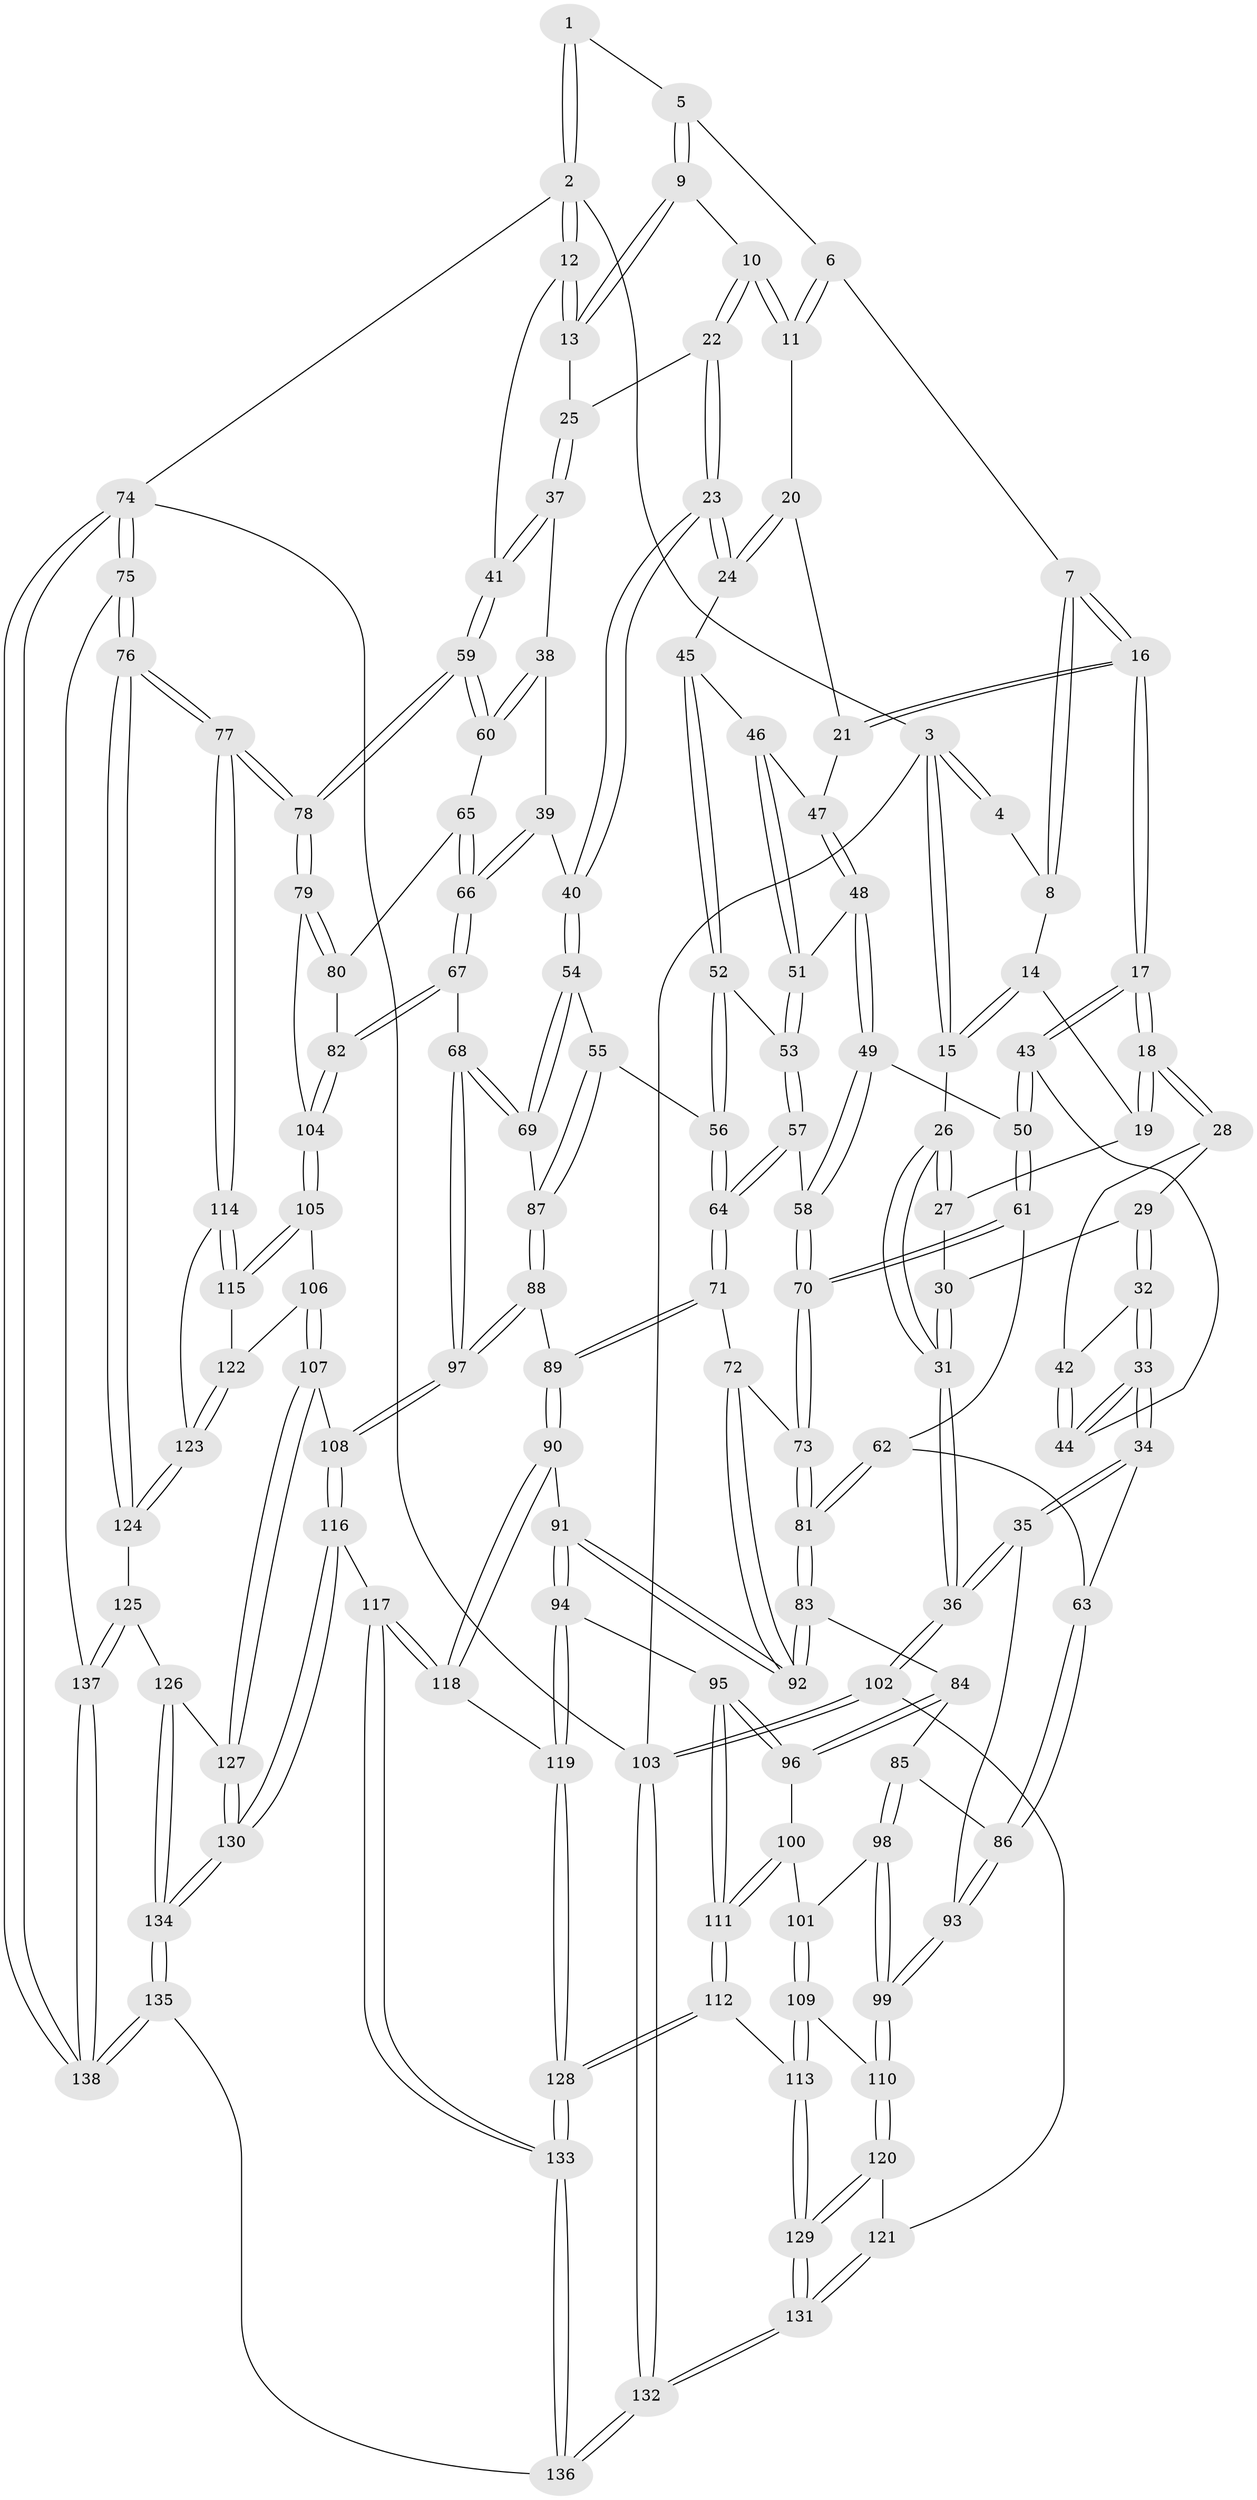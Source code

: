 // Generated by graph-tools (version 1.1) at 2025/38/03/09/25 02:38:47]
// undirected, 138 vertices, 342 edges
graph export_dot {
graph [start="1"]
  node [color=gray90,style=filled];
  1 [pos="+0.8026467560126284+0"];
  2 [pos="+1+0"];
  3 [pos="+0+0"];
  4 [pos="+0.316909034554541+0"];
  5 [pos="+0.7475013577486704+0"];
  6 [pos="+0.549779522853697+0.07995802804969891"];
  7 [pos="+0.33976977276416875+0.03518597060783004"];
  8 [pos="+0.3183898540626074+0"];
  9 [pos="+0.7174219498437026+0.10683902613310736"];
  10 [pos="+0.6979670377504059+0.1539119670845274"];
  11 [pos="+0.5553019118994144+0.1718476135790427"];
  12 [pos="+1+0"];
  13 [pos="+0.847287856282468+0.20704696269771744"];
  14 [pos="+0.14532548412890228+0.11134972444693353"];
  15 [pos="+0+0"];
  16 [pos="+0.3707898725460931+0.2152485525244434"];
  17 [pos="+0.3189394534010419+0.2625553895190681"];
  18 [pos="+0.28520435577082026+0.2595165867723517"];
  19 [pos="+0.12431408693967183+0.16856226177362335"];
  20 [pos="+0.5524268489153019+0.17534428732689752"];
  21 [pos="+0.38624771040417166+0.22183064174951134"];
  22 [pos="+0.7001716694848729+0.1805492730236569"];
  23 [pos="+0.6440943799448784+0.3272548124419389"];
  24 [pos="+0.6169040475630606+0.3269677585296645"];
  25 [pos="+0.8154947974638924+0.264932981213602"];
  26 [pos="+0+0.12735802906041802"];
  27 [pos="+0.11024136509885558+0.1820563109159555"];
  28 [pos="+0.22559054650195676+0.2763521142608232"];
  29 [pos="+0.12896655371346638+0.2580529478487261"];
  30 [pos="+0.10860797180800551+0.20891453935522988"];
  31 [pos="+0+0.4672126839061814"];
  32 [pos="+0.11987303711723352+0.3419979983761201"];
  33 [pos="+0.07393050197229546+0.4272969453785398"];
  34 [pos="+0.016291869016752523+0.4664200901478813"];
  35 [pos="+0+0.5000410116567579"];
  36 [pos="+0+0.5034365230334841"];
  37 [pos="+0.8200916533199328+0.30836307947950153"];
  38 [pos="+0.8089457293126716+0.3650523363404612"];
  39 [pos="+0.7454771735839892+0.39429596490494495"];
  40 [pos="+0.7346830866498831+0.39586761010888794"];
  41 [pos="+1+0.05689607406825826"];
  42 [pos="+0.1821750335279664+0.3111065484236779"];
  43 [pos="+0.2901944985728031+0.39235375713584175"];
  44 [pos="+0.23252445994765422+0.39834916364191547"];
  45 [pos="+0.5931123147193862+0.335629102912168"];
  46 [pos="+0.5368499375455946+0.32369428918082843"];
  47 [pos="+0.39033354892952776+0.226222492332984"];
  48 [pos="+0.437884277568363+0.3896021182402224"];
  49 [pos="+0.36004177608786603+0.42883034194584335"];
  50 [pos="+0.3095773080987217+0.42919479571989183"];
  51 [pos="+0.46014467568847167+0.40082448642158625"];
  52 [pos="+0.5661041673035655+0.39901099841057575"];
  53 [pos="+0.480205761624134+0.44777567555901"];
  54 [pos="+0.6860247080387812+0.5018675189034744"];
  55 [pos="+0.6783800629389017+0.5063926127969439"];
  56 [pos="+0.5811730715829839+0.49887615670410546"];
  57 [pos="+0.47373515388056+0.4815297451847331"];
  58 [pos="+0.4617943454687347+0.48314156086653914"];
  59 [pos="+1+0.3874460043705701"];
  60 [pos="+0.9513522491811844+0.41338299017389313"];
  61 [pos="+0.3081359749614157+0.4521287884427673"];
  62 [pos="+0.2982671122403181+0.4751630388722889"];
  63 [pos="+0.27345006877558503+0.5199266579541062"];
  64 [pos="+0.5227185574925347+0.5331998101634695"];
  65 [pos="+0.8917690779154643+0.5041527655073335"];
  66 [pos="+0.8404057729680782+0.5429532506340307"];
  67 [pos="+0.8207564701277548+0.6084241891109778"];
  68 [pos="+0.7983324856194429+0.6134902716149492"];
  69 [pos="+0.7898625970319532+0.6077741398978963"];
  70 [pos="+0.40155476828703174+0.5254892085862802"];
  71 [pos="+0.5202890577666605+0.5557390749327077"];
  72 [pos="+0.5101884853523844+0.5640708517212617"];
  73 [pos="+0.3944939789639065+0.5807877612010569"];
  74 [pos="+1+1"];
  75 [pos="+1+0.8989731964086631"];
  76 [pos="+1+0.8942573455641856"];
  77 [pos="+1+0.7652335549546367"];
  78 [pos="+1+0.5684923494943093"];
  79 [pos="+1+0.6053318629097764"];
  80 [pos="+0.9176598143721263+0.5479977817478211"];
  81 [pos="+0.3920164898962822+0.5839502510467723"];
  82 [pos="+0.8668907221792806+0.6327300962236204"];
  83 [pos="+0.3827917640147766+0.5998546257846001"];
  84 [pos="+0.3366034785425566+0.6144618332156182"];
  85 [pos="+0.27857699527319146+0.6054551356796335"];
  86 [pos="+0.27229789737986043+0.5996575238191298"];
  87 [pos="+0.635690625988098+0.6217658299502793"];
  88 [pos="+0.6163431528426573+0.6497238605189"];
  89 [pos="+0.6077952279937071+0.6514447489297404"];
  90 [pos="+0.6047120992602332+0.655017112448766"];
  91 [pos="+0.4576201552708499+0.6781932785838769"];
  92 [pos="+0.45710118864107524+0.6759717695975493"];
  93 [pos="+0.150025116374169+0.6196057255267138"];
  94 [pos="+0.4444279181722901+0.7352222741492606"];
  95 [pos="+0.42221585673194845+0.7379654718703416"];
  96 [pos="+0.3605160686827052+0.6958223949590167"];
  97 [pos="+0.7305222296171235+0.7249699899495629"];
  98 [pos="+0.2744426815393366+0.6645457541325563"];
  99 [pos="+0.1710681065485899+0.715777657043845"];
  100 [pos="+0.3206156951941417+0.712302936021219"];
  101 [pos="+0.27760272940557257+0.6865044497436598"];
  102 [pos="+0+0.5586833338670858"];
  103 [pos="+0+1"];
  104 [pos="+0.8955975863884414+0.6522233586185985"];
  105 [pos="+0.8956018535093077+0.6710665393854439"];
  106 [pos="+0.8837311716382288+0.7373809111144867"];
  107 [pos="+0.7779982746336112+0.7630415285540401"];
  108 [pos="+0.7316055348775993+0.7310107334719111"];
  109 [pos="+0.2422741814017468+0.7628732584448954"];
  110 [pos="+0.17153643748496902+0.7285046543003282"];
  111 [pos="+0.3187737783856269+0.810727328648498"];
  112 [pos="+0.2928570705744751+0.8419595804449344"];
  113 [pos="+0.2887526028099464+0.8414024797625417"];
  114 [pos="+1+0.7758791026080877"];
  115 [pos="+1+0.7715711534331239"];
  116 [pos="+0.6525606614330709+0.8239701067701796"];
  117 [pos="+0.5908893419568221+0.819679930483271"];
  118 [pos="+0.5626656496573521+0.7737448441527596"];
  119 [pos="+0.4563955640838218+0.7480395696682095"];
  120 [pos="+0.12442126711436206+0.7674949623077123"];
  121 [pos="+0.09786592459248449+0.7721479594780483"];
  122 [pos="+0.8879789047517097+0.7441980491007795"];
  123 [pos="+0.9004033981497694+0.8451008794539219"];
  124 [pos="+0.8917329410399095+0.8636013804058486"];
  125 [pos="+0.8867267391967236+0.8707627010124741"];
  126 [pos="+0.8651103083212784+0.8731072944881182"];
  127 [pos="+0.782313446962879+0.7771237028231199"];
  128 [pos="+0.4374184110806517+0.9854590735976241"];
  129 [pos="+0.20819330107409345+0.8835219488925454"];
  130 [pos="+0.7323608451168497+0.9384330492836892"];
  131 [pos="+0+1"];
  132 [pos="+0+1"];
  133 [pos="+0.458119710702697+1"];
  134 [pos="+0.7387266933862592+0.954674636129155"];
  135 [pos="+0.687063160111001+1"];
  136 [pos="+0.47748454420143627+1"];
  137 [pos="+0.9205258383700398+0.9231550808964587"];
  138 [pos="+0.9125583215665074+1"];
  1 -- 2;
  1 -- 2;
  1 -- 5;
  2 -- 3;
  2 -- 12;
  2 -- 12;
  2 -- 74;
  3 -- 4;
  3 -- 4;
  3 -- 15;
  3 -- 15;
  3 -- 103;
  4 -- 8;
  5 -- 6;
  5 -- 9;
  5 -- 9;
  6 -- 7;
  6 -- 11;
  6 -- 11;
  7 -- 8;
  7 -- 8;
  7 -- 16;
  7 -- 16;
  8 -- 14;
  9 -- 10;
  9 -- 13;
  9 -- 13;
  10 -- 11;
  10 -- 11;
  10 -- 22;
  10 -- 22;
  11 -- 20;
  12 -- 13;
  12 -- 13;
  12 -- 41;
  13 -- 25;
  14 -- 15;
  14 -- 15;
  14 -- 19;
  15 -- 26;
  16 -- 17;
  16 -- 17;
  16 -- 21;
  16 -- 21;
  17 -- 18;
  17 -- 18;
  17 -- 43;
  17 -- 43;
  18 -- 19;
  18 -- 19;
  18 -- 28;
  18 -- 28;
  19 -- 27;
  20 -- 21;
  20 -- 24;
  20 -- 24;
  21 -- 47;
  22 -- 23;
  22 -- 23;
  22 -- 25;
  23 -- 24;
  23 -- 24;
  23 -- 40;
  23 -- 40;
  24 -- 45;
  25 -- 37;
  25 -- 37;
  26 -- 27;
  26 -- 27;
  26 -- 31;
  26 -- 31;
  27 -- 30;
  28 -- 29;
  28 -- 42;
  29 -- 30;
  29 -- 32;
  29 -- 32;
  30 -- 31;
  30 -- 31;
  31 -- 36;
  31 -- 36;
  32 -- 33;
  32 -- 33;
  32 -- 42;
  33 -- 34;
  33 -- 34;
  33 -- 44;
  33 -- 44;
  34 -- 35;
  34 -- 35;
  34 -- 63;
  35 -- 36;
  35 -- 36;
  35 -- 93;
  36 -- 102;
  36 -- 102;
  37 -- 38;
  37 -- 41;
  37 -- 41;
  38 -- 39;
  38 -- 60;
  38 -- 60;
  39 -- 40;
  39 -- 66;
  39 -- 66;
  40 -- 54;
  40 -- 54;
  41 -- 59;
  41 -- 59;
  42 -- 44;
  42 -- 44;
  43 -- 44;
  43 -- 50;
  43 -- 50;
  45 -- 46;
  45 -- 52;
  45 -- 52;
  46 -- 47;
  46 -- 51;
  46 -- 51;
  47 -- 48;
  47 -- 48;
  48 -- 49;
  48 -- 49;
  48 -- 51;
  49 -- 50;
  49 -- 58;
  49 -- 58;
  50 -- 61;
  50 -- 61;
  51 -- 53;
  51 -- 53;
  52 -- 53;
  52 -- 56;
  52 -- 56;
  53 -- 57;
  53 -- 57;
  54 -- 55;
  54 -- 69;
  54 -- 69;
  55 -- 56;
  55 -- 87;
  55 -- 87;
  56 -- 64;
  56 -- 64;
  57 -- 58;
  57 -- 64;
  57 -- 64;
  58 -- 70;
  58 -- 70;
  59 -- 60;
  59 -- 60;
  59 -- 78;
  59 -- 78;
  60 -- 65;
  61 -- 62;
  61 -- 70;
  61 -- 70;
  62 -- 63;
  62 -- 81;
  62 -- 81;
  63 -- 86;
  63 -- 86;
  64 -- 71;
  64 -- 71;
  65 -- 66;
  65 -- 66;
  65 -- 80;
  66 -- 67;
  66 -- 67;
  67 -- 68;
  67 -- 82;
  67 -- 82;
  68 -- 69;
  68 -- 69;
  68 -- 97;
  68 -- 97;
  69 -- 87;
  70 -- 73;
  70 -- 73;
  71 -- 72;
  71 -- 89;
  71 -- 89;
  72 -- 73;
  72 -- 92;
  72 -- 92;
  73 -- 81;
  73 -- 81;
  74 -- 75;
  74 -- 75;
  74 -- 138;
  74 -- 138;
  74 -- 103;
  75 -- 76;
  75 -- 76;
  75 -- 137;
  76 -- 77;
  76 -- 77;
  76 -- 124;
  76 -- 124;
  77 -- 78;
  77 -- 78;
  77 -- 114;
  77 -- 114;
  78 -- 79;
  78 -- 79;
  79 -- 80;
  79 -- 80;
  79 -- 104;
  80 -- 82;
  81 -- 83;
  81 -- 83;
  82 -- 104;
  82 -- 104;
  83 -- 84;
  83 -- 92;
  83 -- 92;
  84 -- 85;
  84 -- 96;
  84 -- 96;
  85 -- 86;
  85 -- 98;
  85 -- 98;
  86 -- 93;
  86 -- 93;
  87 -- 88;
  87 -- 88;
  88 -- 89;
  88 -- 97;
  88 -- 97;
  89 -- 90;
  89 -- 90;
  90 -- 91;
  90 -- 118;
  90 -- 118;
  91 -- 92;
  91 -- 92;
  91 -- 94;
  91 -- 94;
  93 -- 99;
  93 -- 99;
  94 -- 95;
  94 -- 119;
  94 -- 119;
  95 -- 96;
  95 -- 96;
  95 -- 111;
  95 -- 111;
  96 -- 100;
  97 -- 108;
  97 -- 108;
  98 -- 99;
  98 -- 99;
  98 -- 101;
  99 -- 110;
  99 -- 110;
  100 -- 101;
  100 -- 111;
  100 -- 111;
  101 -- 109;
  101 -- 109;
  102 -- 103;
  102 -- 103;
  102 -- 121;
  103 -- 132;
  103 -- 132;
  104 -- 105;
  104 -- 105;
  105 -- 106;
  105 -- 115;
  105 -- 115;
  106 -- 107;
  106 -- 107;
  106 -- 122;
  107 -- 108;
  107 -- 127;
  107 -- 127;
  108 -- 116;
  108 -- 116;
  109 -- 110;
  109 -- 113;
  109 -- 113;
  110 -- 120;
  110 -- 120;
  111 -- 112;
  111 -- 112;
  112 -- 113;
  112 -- 128;
  112 -- 128;
  113 -- 129;
  113 -- 129;
  114 -- 115;
  114 -- 115;
  114 -- 123;
  115 -- 122;
  116 -- 117;
  116 -- 130;
  116 -- 130;
  117 -- 118;
  117 -- 118;
  117 -- 133;
  117 -- 133;
  118 -- 119;
  119 -- 128;
  119 -- 128;
  120 -- 121;
  120 -- 129;
  120 -- 129;
  121 -- 131;
  121 -- 131;
  122 -- 123;
  122 -- 123;
  123 -- 124;
  123 -- 124;
  124 -- 125;
  125 -- 126;
  125 -- 137;
  125 -- 137;
  126 -- 127;
  126 -- 134;
  126 -- 134;
  127 -- 130;
  127 -- 130;
  128 -- 133;
  128 -- 133;
  129 -- 131;
  129 -- 131;
  130 -- 134;
  130 -- 134;
  131 -- 132;
  131 -- 132;
  132 -- 136;
  132 -- 136;
  133 -- 136;
  133 -- 136;
  134 -- 135;
  134 -- 135;
  135 -- 136;
  135 -- 138;
  135 -- 138;
  137 -- 138;
  137 -- 138;
}
